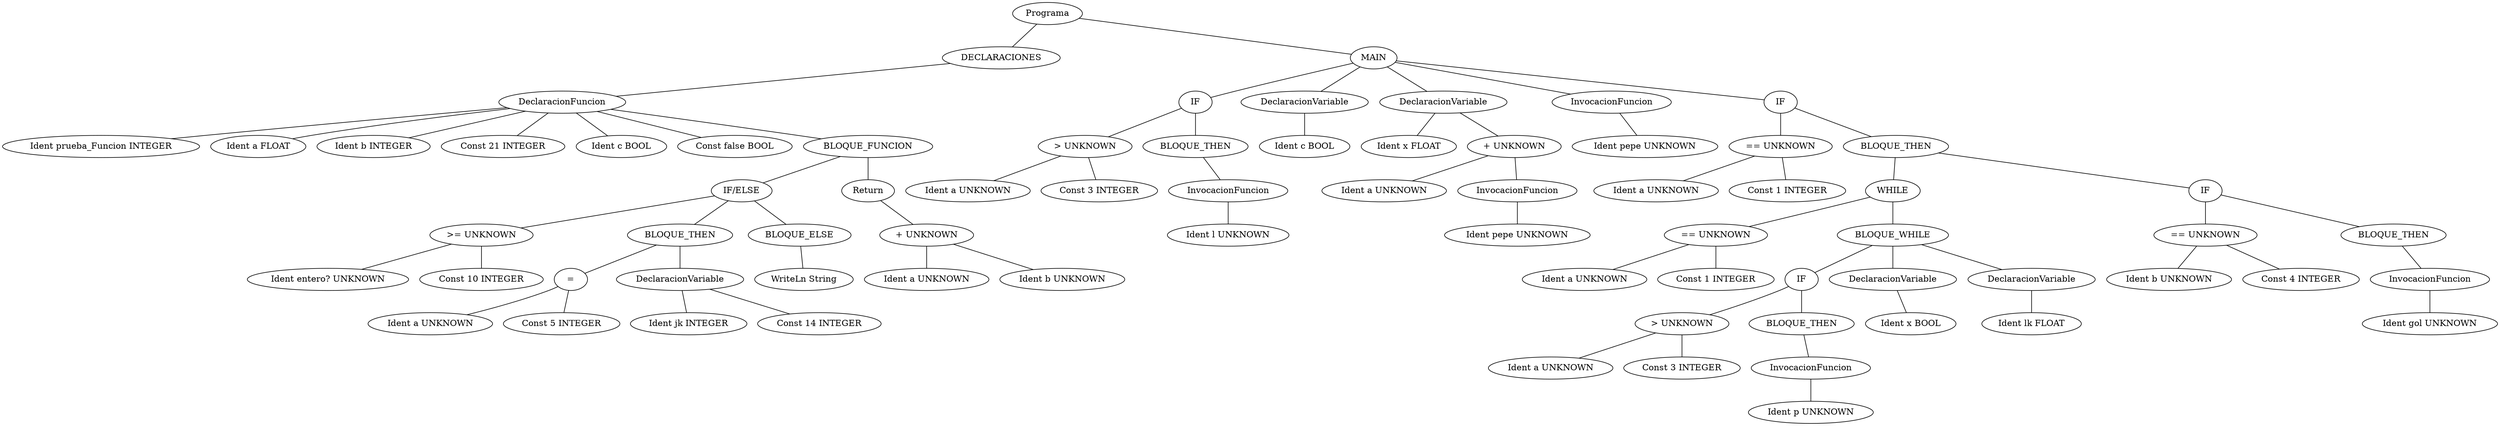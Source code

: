 graph G {1 [label="Programa"]
2 [label="DECLARACIONES"]
1 -- 2
3 [label="DeclaracionFuncion"]
2 -- 3
4 [label="Ident prueba_Funcion INTEGER"]
3 -- 4
23 [label="Ident a FLOAT"]
3 -- 23
24 [label="Ident b INTEGER"]
3 -- 24
25 [label="Const 21 INTEGER"]
3 -- 25
26 [label="Ident c BOOL"]
3 -- 26
27 [label="Const false BOOL"]
3 -- 27
5 [label="BLOQUE_FUNCION"]
3 -- 5
6 [label="IF/ELSE"]
5 -- 6
7 [label=">= UNKNOWN"]
6 -- 7
8 [label="Ident entero? UNKNOWN"]
7 -- 8
9 [label="Const 10 INTEGER"]
7 -- 9
10 [label="BLOQUE_THEN"]
6 -- 10
11 [label="="]
10 -- 11
12 [label="Ident a UNKNOWN"]
11 -- 12
13 [label="Const 5 INTEGER"]
11 -- 13
14 [label="DeclaracionVariable"]
10 -- 14
15 [label="Ident jk INTEGER"]
14 -- 15
16 [label="Const 14 INTEGER"]
14 -- 16
17 [label="BLOQUE_ELSE"]
6 -- 17
18 [label="WriteLn String"]
17 -- 18
19 [label="Return"]
5 -- 19
20 [label="+ UNKNOWN"]
19 -- 20
21 [label="Ident a UNKNOWN"]
20 -- 21
22 [label="Ident b UNKNOWN"]
20 -- 22
28 [label="MAIN"]
1 -- 28
29 [label="IF"]
28 -- 29
30 [label="> UNKNOWN"]
29 -- 30
31 [label="Ident a UNKNOWN"]
30 -- 31
32 [label="Const 3 INTEGER"]
30 -- 32
33 [label="BLOQUE_THEN"]
29 -- 33
34 [label="InvocacionFuncion"]
33 -- 34
35 [label="Ident l UNKNOWN"]
34 -- 35
36 [label="DeclaracionVariable"]
28 -- 36
38 [label="Ident c BOOL"]
36 -- 38
39 [label="DeclaracionVariable"]
28 -- 39
40 [label="Ident x FLOAT"]
39 -- 40
41 [label="+ UNKNOWN"]
39 -- 41
42 [label="Ident a UNKNOWN"]
41 -- 42
43 [label="InvocacionFuncion"]
41 -- 43
44 [label="Ident pepe UNKNOWN"]
43 -- 44
45 [label="InvocacionFuncion"]
28 -- 45
46 [label="Ident pepe UNKNOWN"]
45 -- 46
47 [label="IF"]
28 -- 47
48 [label="== UNKNOWN"]
47 -- 48
49 [label="Ident a UNKNOWN"]
48 -- 49
50 [label="Const 1 INTEGER"]
48 -- 50
51 [label="BLOQUE_THEN"]
47 -- 51
52 [label="WHILE"]
51 -- 52
53 [label="== UNKNOWN"]
52 -- 53
54 [label="Ident a UNKNOWN"]
53 -- 54
55 [label="Const 1 INTEGER"]
53 -- 55
56 [label="BLOQUE_WHILE"]
52 -- 56
57 [label="IF"]
56 -- 57
58 [label="> UNKNOWN"]
57 -- 58
59 [label="Ident a UNKNOWN"]
58 -- 59
60 [label="Const 3 INTEGER"]
58 -- 60
61 [label="BLOQUE_THEN"]
57 -- 61
62 [label="InvocacionFuncion"]
61 -- 62
63 [label="Ident p UNKNOWN"]
62 -- 63
64 [label="DeclaracionVariable"]
56 -- 64
66 [label="Ident x BOOL"]
64 -- 66
67 [label="DeclaracionVariable"]
56 -- 67
69 [label="Ident lk FLOAT"]
67 -- 69
70 [label="IF"]
51 -- 70
71 [label="== UNKNOWN"]
70 -- 71
72 [label="Ident b UNKNOWN"]
71 -- 72
73 [label="Const 4 INTEGER"]
71 -- 73
74 [label="BLOQUE_THEN"]
70 -- 74
75 [label="InvocacionFuncion"]
74 -- 75
76 [label="Ident gol UNKNOWN"]
75 -- 76
}
